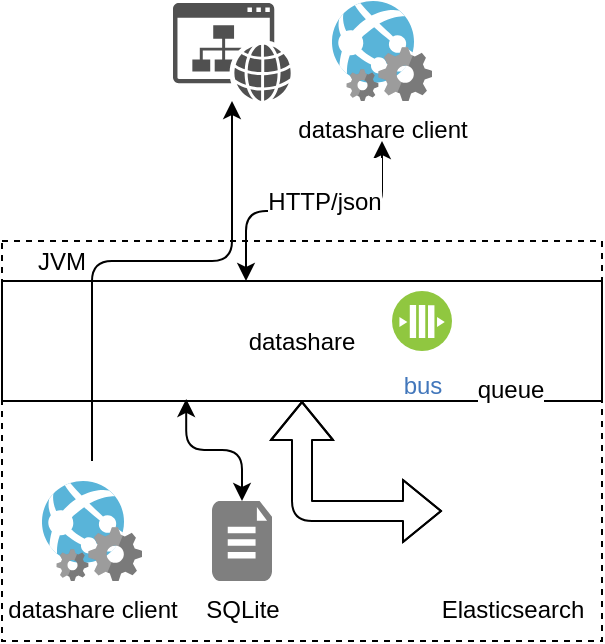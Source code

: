 <mxfile version="11.1.1" type="device"><diagram id="esfiqdtqMRJ_ME_-marf" name="Page-1"><mxGraphModel dx="981" dy="537" grid="1" gridSize="10" guides="1" tooltips="1" connect="1" arrows="1" fold="1" page="1" pageScale="1" pageWidth="827" pageHeight="1169" math="0" shadow="0"><root><mxCell id="0"/><mxCell id="1" parent="0"/><mxCell id="cTLNZScKQStOx32FB0vG-1" value="" style="rounded=0;whiteSpace=wrap;html=1;dashed=1;" vertex="1" parent="1"><mxGeometry x="267" y="275.5" width="300" height="200" as="geometry"/></mxCell><mxCell id="cTLNZScKQStOx32FB0vG-2" value="JVM" style="text;html=1;strokeColor=none;fillColor=none;align=center;verticalAlign=middle;whiteSpace=wrap;rounded=0;dashed=1;" vertex="1" parent="1"><mxGeometry x="277" y="275.5" width="40" height="20" as="geometry"/></mxCell><mxCell id="cTLNZScKQStOx32FB0vG-3" value="" style="pointerEvents=1;shadow=0;dashed=0;html=1;strokeColor=none;fillColor=#505050;labelPosition=center;verticalLabelPosition=bottom;verticalAlign=top;outlineConnect=0;align=center;shape=mxgraph.office.concepts.website;" vertex="1" parent="1"><mxGeometry x="352.5" y="156.5" width="59" height="49" as="geometry"/></mxCell><mxCell id="cTLNZScKQStOx32FB0vG-11" value="datashare client" style="aspect=fixed;html=1;perimeter=none;align=center;shadow=0;dashed=0;image;fontSize=12;image=img/lib/mscae/WebApp_WebJobs.svg;" vertex="1" parent="1"><mxGeometry x="287" y="395.5" width="50" height="50" as="geometry"/></mxCell><mxCell id="cTLNZScKQStOx32FB0vG-12" value="datashare client" style="aspect=fixed;html=1;perimeter=none;align=center;shadow=0;dashed=0;image;fontSize=12;image=img/lib/mscae/WebApp_WebJobs.svg;" vertex="1" parent="1"><mxGeometry x="432" y="155.5" width="50" height="50" as="geometry"/></mxCell><mxCell id="cTLNZScKQStOx32FB0vG-13" value="Elasticsearch" style="shape=image;html=1;verticalAlign=top;verticalLabelPosition=bottom;labelBackgroundColor=#ffffff;imageAspect=0;aspect=fixed;image=https://cdn4.iconfinder.com/data/icons/logos-brands-5/24/elasticsearch-128.png" vertex="1" parent="1"><mxGeometry x="487" y="375.5" width="70" height="70" as="geometry"/></mxCell><mxCell id="cTLNZScKQStOx32FB0vG-16" value="" style="group" vertex="1" connectable="0" parent="1"><mxGeometry x="267" y="295.5" width="300" height="60" as="geometry"/></mxCell><mxCell id="cTLNZScKQStOx32FB0vG-7" value="datashare" style="rounded=0;whiteSpace=wrap;html=1;" vertex="1" parent="cTLNZScKQStOx32FB0vG-16"><mxGeometry width="300" height="60" as="geometry"/></mxCell><mxCell id="cTLNZScKQStOx32FB0vG-15" value="" style="shape=image;html=1;verticalAlign=top;verticalLabelPosition=bottom;labelBackgroundColor=#ffffff;imageAspect=0;aspect=fixed;image=https://cdn3.iconfinder.com/data/icons/logos-and-brands-adobe/512/181_Java-128.png" vertex="1" parent="cTLNZScKQStOx32FB0vG-16"><mxGeometry x="70" y="5" width="50" height="50" as="geometry"/></mxCell><mxCell id="cTLNZScKQStOx32FB0vG-33" value="&lt;div&gt;queue&lt;/div&gt;" style="shape=image;html=1;verticalAlign=top;verticalLabelPosition=bottom;labelBackgroundColor=#ffffff;imageAspect=0;aspect=fixed;image=https://cdn2.iconfinder.com/data/icons/amazon-aws-stencils/100/App_Services_copy_Amazon_SQS_Queue-128.png" vertex="1" parent="cTLNZScKQStOx32FB0vG-16"><mxGeometry x="233" y="-2" width="42" height="42" as="geometry"/></mxCell><mxCell id="cTLNZScKQStOx32FB0vG-34" value="bus" style="aspect=fixed;perimeter=ellipsePerimeter;html=1;align=center;shadow=0;dashed=0;fontColor=#4277BB;labelBackgroundColor=#ffffff;fontSize=12;spacingTop=3;image;image=img/lib/ibm/blockchain/message_bus.svg;" vertex="1" parent="cTLNZScKQStOx32FB0vG-16"><mxGeometry x="195" y="5" width="30" height="30" as="geometry"/></mxCell><mxCell id="cTLNZScKQStOx32FB0vG-8" value="" style="edgeStyle=elbowEdgeStyle;elbow=vertical;endArrow=classic;html=1;" edge="1" parent="1" target="cTLNZScKQStOx32FB0vG-3"><mxGeometry width="50" height="50" relative="1" as="geometry"><mxPoint x="312" y="385.5" as="sourcePoint"/><mxPoint x="317" y="435.5" as="targetPoint"/><Array as="points"><mxPoint x="347" y="285.5"/></Array></mxGeometry></mxCell><mxCell id="cTLNZScKQStOx32FB0vG-17" value="" style="edgeStyle=segmentEdgeStyle;endArrow=classic;html=1;shadow=0;shape=flexArrow;startArrow=block;comic=0;" edge="1" parent="1" target="cTLNZScKQStOx32FB0vG-13"><mxGeometry width="50" height="50" relative="1" as="geometry"><mxPoint x="417" y="355.5" as="sourcePoint"/><mxPoint x="317" y="495.5" as="targetPoint"/><Array as="points"><mxPoint x="417" y="410.5"/></Array></mxGeometry></mxCell><mxCell id="cTLNZScKQStOx32FB0vG-21" value="&lt;div&gt;SQLite&lt;/div&gt;" style="pointerEvents=1;shadow=0;dashed=0;html=1;strokeColor=none;labelPosition=center;verticalLabelPosition=bottom;verticalAlign=top;align=center;shape=mxgraph.azure.file_2;fillColor=#7F7F7F;" vertex="1" parent="1"><mxGeometry x="372" y="405.5" width="30" height="40" as="geometry"/></mxCell><mxCell id="cTLNZScKQStOx32FB0vG-26" value="" style="edgeStyle=elbowEdgeStyle;elbow=vertical;endArrow=classic;html=1;shadow=0;entryX=0.307;entryY=0.983;entryDx=0;entryDy=0;entryPerimeter=0;exitX=0.5;exitY=0;exitDx=0;exitDy=0;exitPerimeter=0;startArrow=classic;startFill=1;" edge="1" parent="1" source="cTLNZScKQStOx32FB0vG-21" target="cTLNZScKQStOx32FB0vG-7"><mxGeometry width="50" height="50" relative="1" as="geometry"><mxPoint x="267" y="545.5" as="sourcePoint"/><mxPoint x="317" y="495.5" as="targetPoint"/></mxGeometry></mxCell><mxCell id="cTLNZScKQStOx32FB0vG-31" value="" style="edgeStyle=elbowEdgeStyle;elbow=vertical;endArrow=classic;html=1;shadow=0;startArrow=classic;startFill=1;" edge="1" parent="1"><mxGeometry width="50" height="50" relative="1" as="geometry"><mxPoint x="389" y="295.5" as="sourcePoint"/><mxPoint x="457" y="225.5" as="targetPoint"/></mxGeometry></mxCell><mxCell id="cTLNZScKQStOx32FB0vG-32" value="&lt;div&gt;&lt;br&gt;&lt;/div&gt;&lt;div&gt;HTTP/json&lt;br&gt;&lt;/div&gt;" style="text;html=1;resizable=0;points=[];align=center;verticalAlign=middle;labelBackgroundColor=#ffffff;" vertex="1" connectable="0" parent="cTLNZScKQStOx32FB0vG-31"><mxGeometry x="0.338" y="3" relative="1" as="geometry"><mxPoint x="-19" y="-10" as="offset"/></mxGeometry></mxCell></root></mxGraphModel></diagram></mxfile>